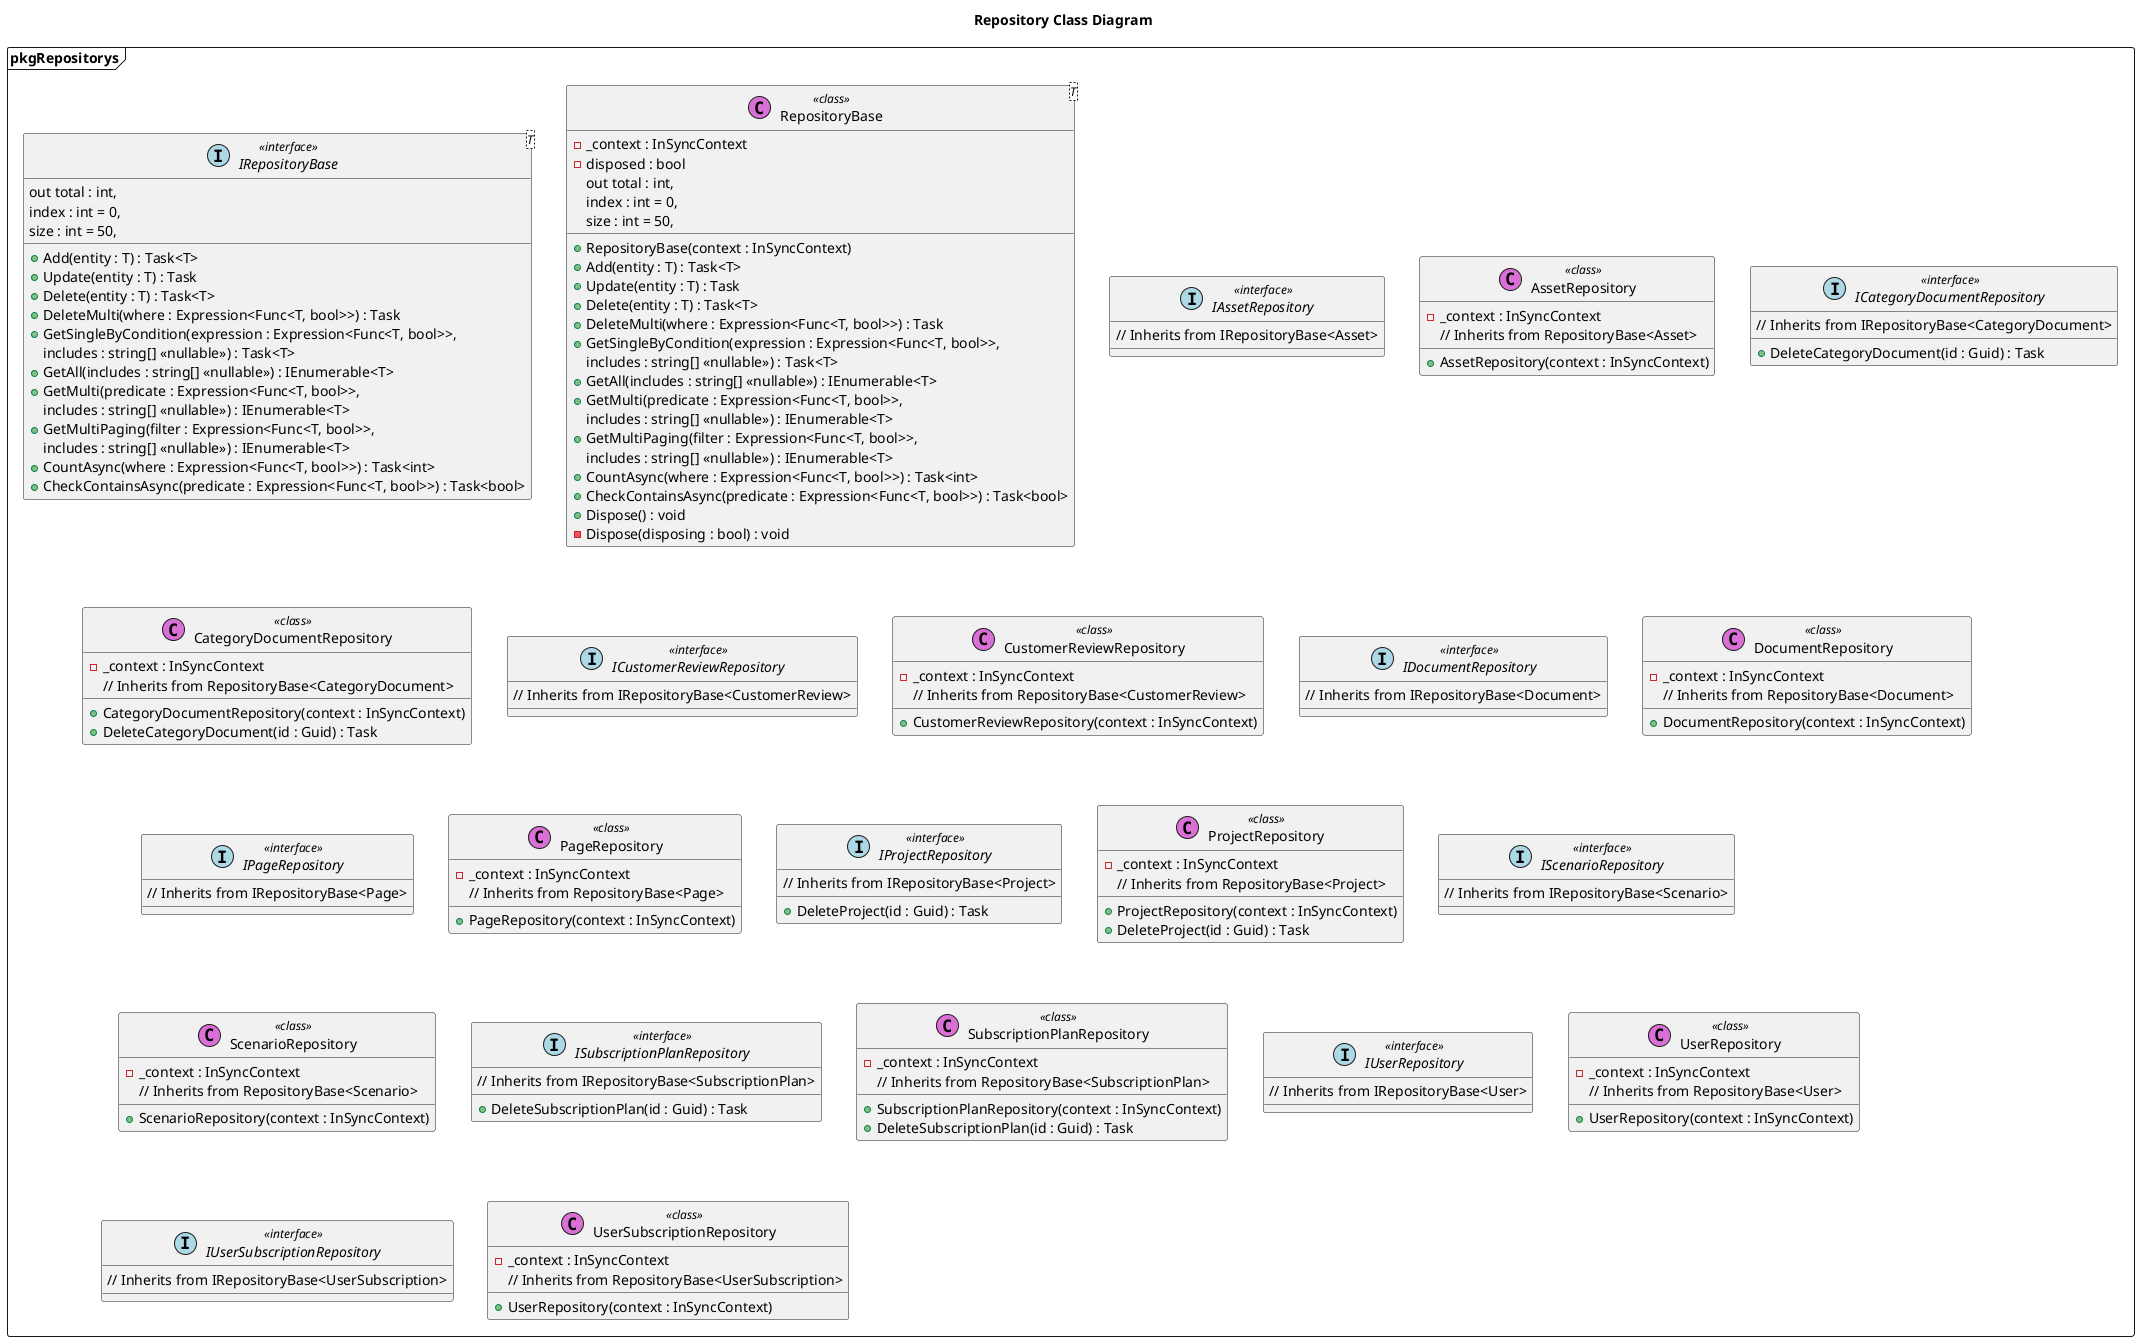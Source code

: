 @startuml Repositorys
Title Repository Class Diagram

'Character	Visibility
'-			private
'#			protected
'~			package private
'+			public

'Extension	<|--	Quan hệ mở rộng từ (là extends hoặc implements nhưng ko có annotations trong code)
'Composition	*--	 Quan hệ gắn kết chặt chẽ : part - of
'Aggregation	o--	Quan hệ liên kết giữa hai thực thể : use, has
'Association	||	Quan hệ liên kết giữa hai thực thể : use, has, contains
'Inheritance	<|--	Quan hệ mở rộng từ (là extends hoặc implements nhưng
'ko có annotations trong code)'
package pkgRepositorys <<Frame>>{
    
!startsub IRepositoryBase
interface IRepositoryBase<T> <<(I,#ADD8E6) interface>> {
    + Add(entity : T) : Task<T>
    + Update(entity : T) : Task
    + Delete(entity : T) : Task<T>
    + DeleteMulti(where : Expression<Func<T, bool>>) : Task
    + GetSingleByCondition(expression : Expression<Func<T, bool>>, 
      includes : string[] <<nullable>>) : Task<T>
    + GetAll(includes : string[] <<nullable>>) : IEnumerable<T>
    + GetMulti(predicate : Expression<Func<T, bool>>, 
      includes : string[] <<nullable>>) : IEnumerable<T>
    + GetMultiPaging(filter : Expression<Func<T, bool>>, 
      out total : int, 
      index : int = 0, 
      size : int = 50, 
      includes : string[] <<nullable>>) : IEnumerable<T>
    + CountAsync(where : Expression<Func<T, bool>>) : Task<int>
    + CheckContainsAsync(predicate : Expression<Func<T, bool>>) : Task<bool>
}

!endsub

!startsub RepositoryBase

class RepositoryBase<T> <<(C,orchid) class>> {
    - _context : InSyncContext
    - disposed : bool
    + RepositoryBase(context : InSyncContext)
    + Add(entity : T) : Task<T>
    + Update(entity : T) : Task
    + Delete(entity : T) : Task<T>
    + DeleteMulti(where : Expression<Func<T, bool>>) : Task
    + GetSingleByCondition(expression : Expression<Func<T, bool>>, 
      includes : string[] <<nullable>>) : Task<T>
    + GetAll(includes : string[] <<nullable>>) : IEnumerable<T>
    + GetMulti(predicate : Expression<Func<T, bool>>, 
      includes : string[] <<nullable>>) : IEnumerable<T>
    + GetMultiPaging(filter : Expression<Func<T, bool>>, 
      out total : int, 
      index : int = 0, 
      size : int = 50, 
      includes : string[] <<nullable>>) : IEnumerable<T>
    + CountAsync(where : Expression<Func<T, bool>>) : Task<int>
    + CheckContainsAsync(predicate : Expression<Func<T, bool>>) : Task<bool>
    + Dispose() : void
    - Dispose(disposing : bool) : void
}
!endsub



!startsub IAssetRepository


!endsub
 
!startsub AssetRepository
interface IAssetRepository <<(I,#ADD8E6) interface>> {
    // Inherits from IRepositoryBase<Asset>
}
class AssetRepository <<(C,orchid) class>> {
    - _context : InSyncContext
    + AssetRepository(context : InSyncContext)
    // Inherits from RepositoryBase<Asset>
}

!endsub


!startsub ICategoryDocumentRepository
interface ICategoryDocumentRepository <<(I,#ADD8E6) interface>> {
    + DeleteCategoryDocument(id : Guid) : Task
    // Inherits from IRepositoryBase<CategoryDocument>
}
!endsub

!startsub CategoryDocumentRepository
class CategoryDocumentRepository <<(C,orchid) class>> {
    - _context : InSyncContext
    + CategoryDocumentRepository(context : InSyncContext)
    + DeleteCategoryDocument(id : Guid) : Task
    // Inherits from RepositoryBase<CategoryDocument>
}
!endsub


!startsub ICustomerReviewRepository
interface ICustomerReviewRepository <<(I,#ADD8E6) interface>> {
    // Inherits from IRepositoryBase<CustomerReview>
}
!endsub

!startsub CustomerReviewRepository
class CustomerReviewRepository <<(C,orchid) class>> {
    - _context : InSyncContext
    + CustomerReviewRepository(context : InSyncContext)
    // Inherits from RepositoryBase<CustomerReview>
}
!endsub


!startsub IDocumentRepository
interface IDocumentRepository <<(I,#ADD8E6) interface>> {
    // Inherits from IRepositoryBase<Document>
}
!endsub

!startsub DocumentRepository
class DocumentRepository <<(C,orchid) class>> {
    - _context : InSyncContext
    + DocumentRepository(context : InSyncContext)
    // Inherits from RepositoryBase<Document>
}
!endsub


!startsub IPageRepository
interface IPageRepository <<(I,#ADD8E6) interface>> {
    // Inherits from IRepositoryBase<Page>
}
!endsub

!startsub PageRepository
class PageRepository <<(C,orchid) class>> {
    - _context : InSyncContext
    + PageRepository(context : InSyncContext)
    // Inherits from RepositoryBase<Page>
}
!endsub


!startsub IProjectRepository
interface IProjectRepository <<(I,#ADD8E6) interface>> {
    + DeleteProject(id : Guid) : Task
    // Inherits from IRepositoryBase<Project>
}
!endsub

!startsub ProjectRepository
class ProjectRepository <<(C,orchid) class>> {
    - _context : InSyncContext
    + ProjectRepository(context : InSyncContext)
    + DeleteProject(id : Guid) : Task
    // Inherits from RepositoryBase<Project>
}
!endsub


!startsub IScenarioRepository
interface IScenarioRepository <<(I,#ADD8E6) interface>> {
    // Inherits from IRepositoryBase<Scenario>
}
!endsub

!startsub ScenarioRepository
class ScenarioRepository <<(C,orchid) class>> {
    - _context : InSyncContext
    + ScenarioRepository(context : InSyncContext)
    // Inherits from RepositoryBase<Scenario>
}
!endsub



!startsub ISubscriptionPlanRepository
interface ISubscriptionPlanRepository <<(I,#ADD8E6) interface>> {
    + DeleteSubscriptionPlan(id : Guid) : Task
    // Inherits from IRepositoryBase<SubscriptionPlan>
}
!endsub

!startsub SubscriptionPlanRepository
class SubscriptionPlanRepository <<(C,orchid) class>> {
    - _context : InSyncContext
    + SubscriptionPlanRepository(context : InSyncContext)
    + DeleteSubscriptionPlan(id : Guid) : Task
    // Inherits from RepositoryBase<SubscriptionPlan>
}
!endsub

!startsub IUserRepository
interface IUserRepository <<(I,#ADD8E6) interface>> {
    // Inherits from IRepositoryBase<User>
}
!endsub

!startsub UserRepository
class UserRepository <<(C,orchid) class>> {
    - _context : InSyncContext
    + UserRepository(context : InSyncContext)
    // Inherits from RepositoryBase<User>
}
!endsub


!startsub IUserSubscriptionRepository
interface IUserSubscriptionRepository <<(I,#ADD8E6) interface>> {
    // Inherits from IRepositoryBase<UserSubscription>
}
!endsub

!startsub UserSubscriptionRepository
class UserSubscriptionRepository <<(C,orchid) class>> {
    - _context : InSyncContext
    + UserRepository(context : InSyncContext)
    // Inherits from RepositoryBase<UserSubscription>
}
!endsub
}
@enduml
